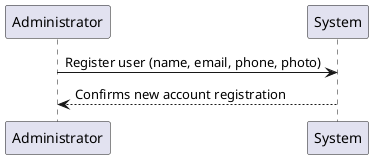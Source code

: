 @startuml

Administrator -> System: Register user (name, email, phone, photo)
Administrator <-- System: Confirms new account registration

@enduml